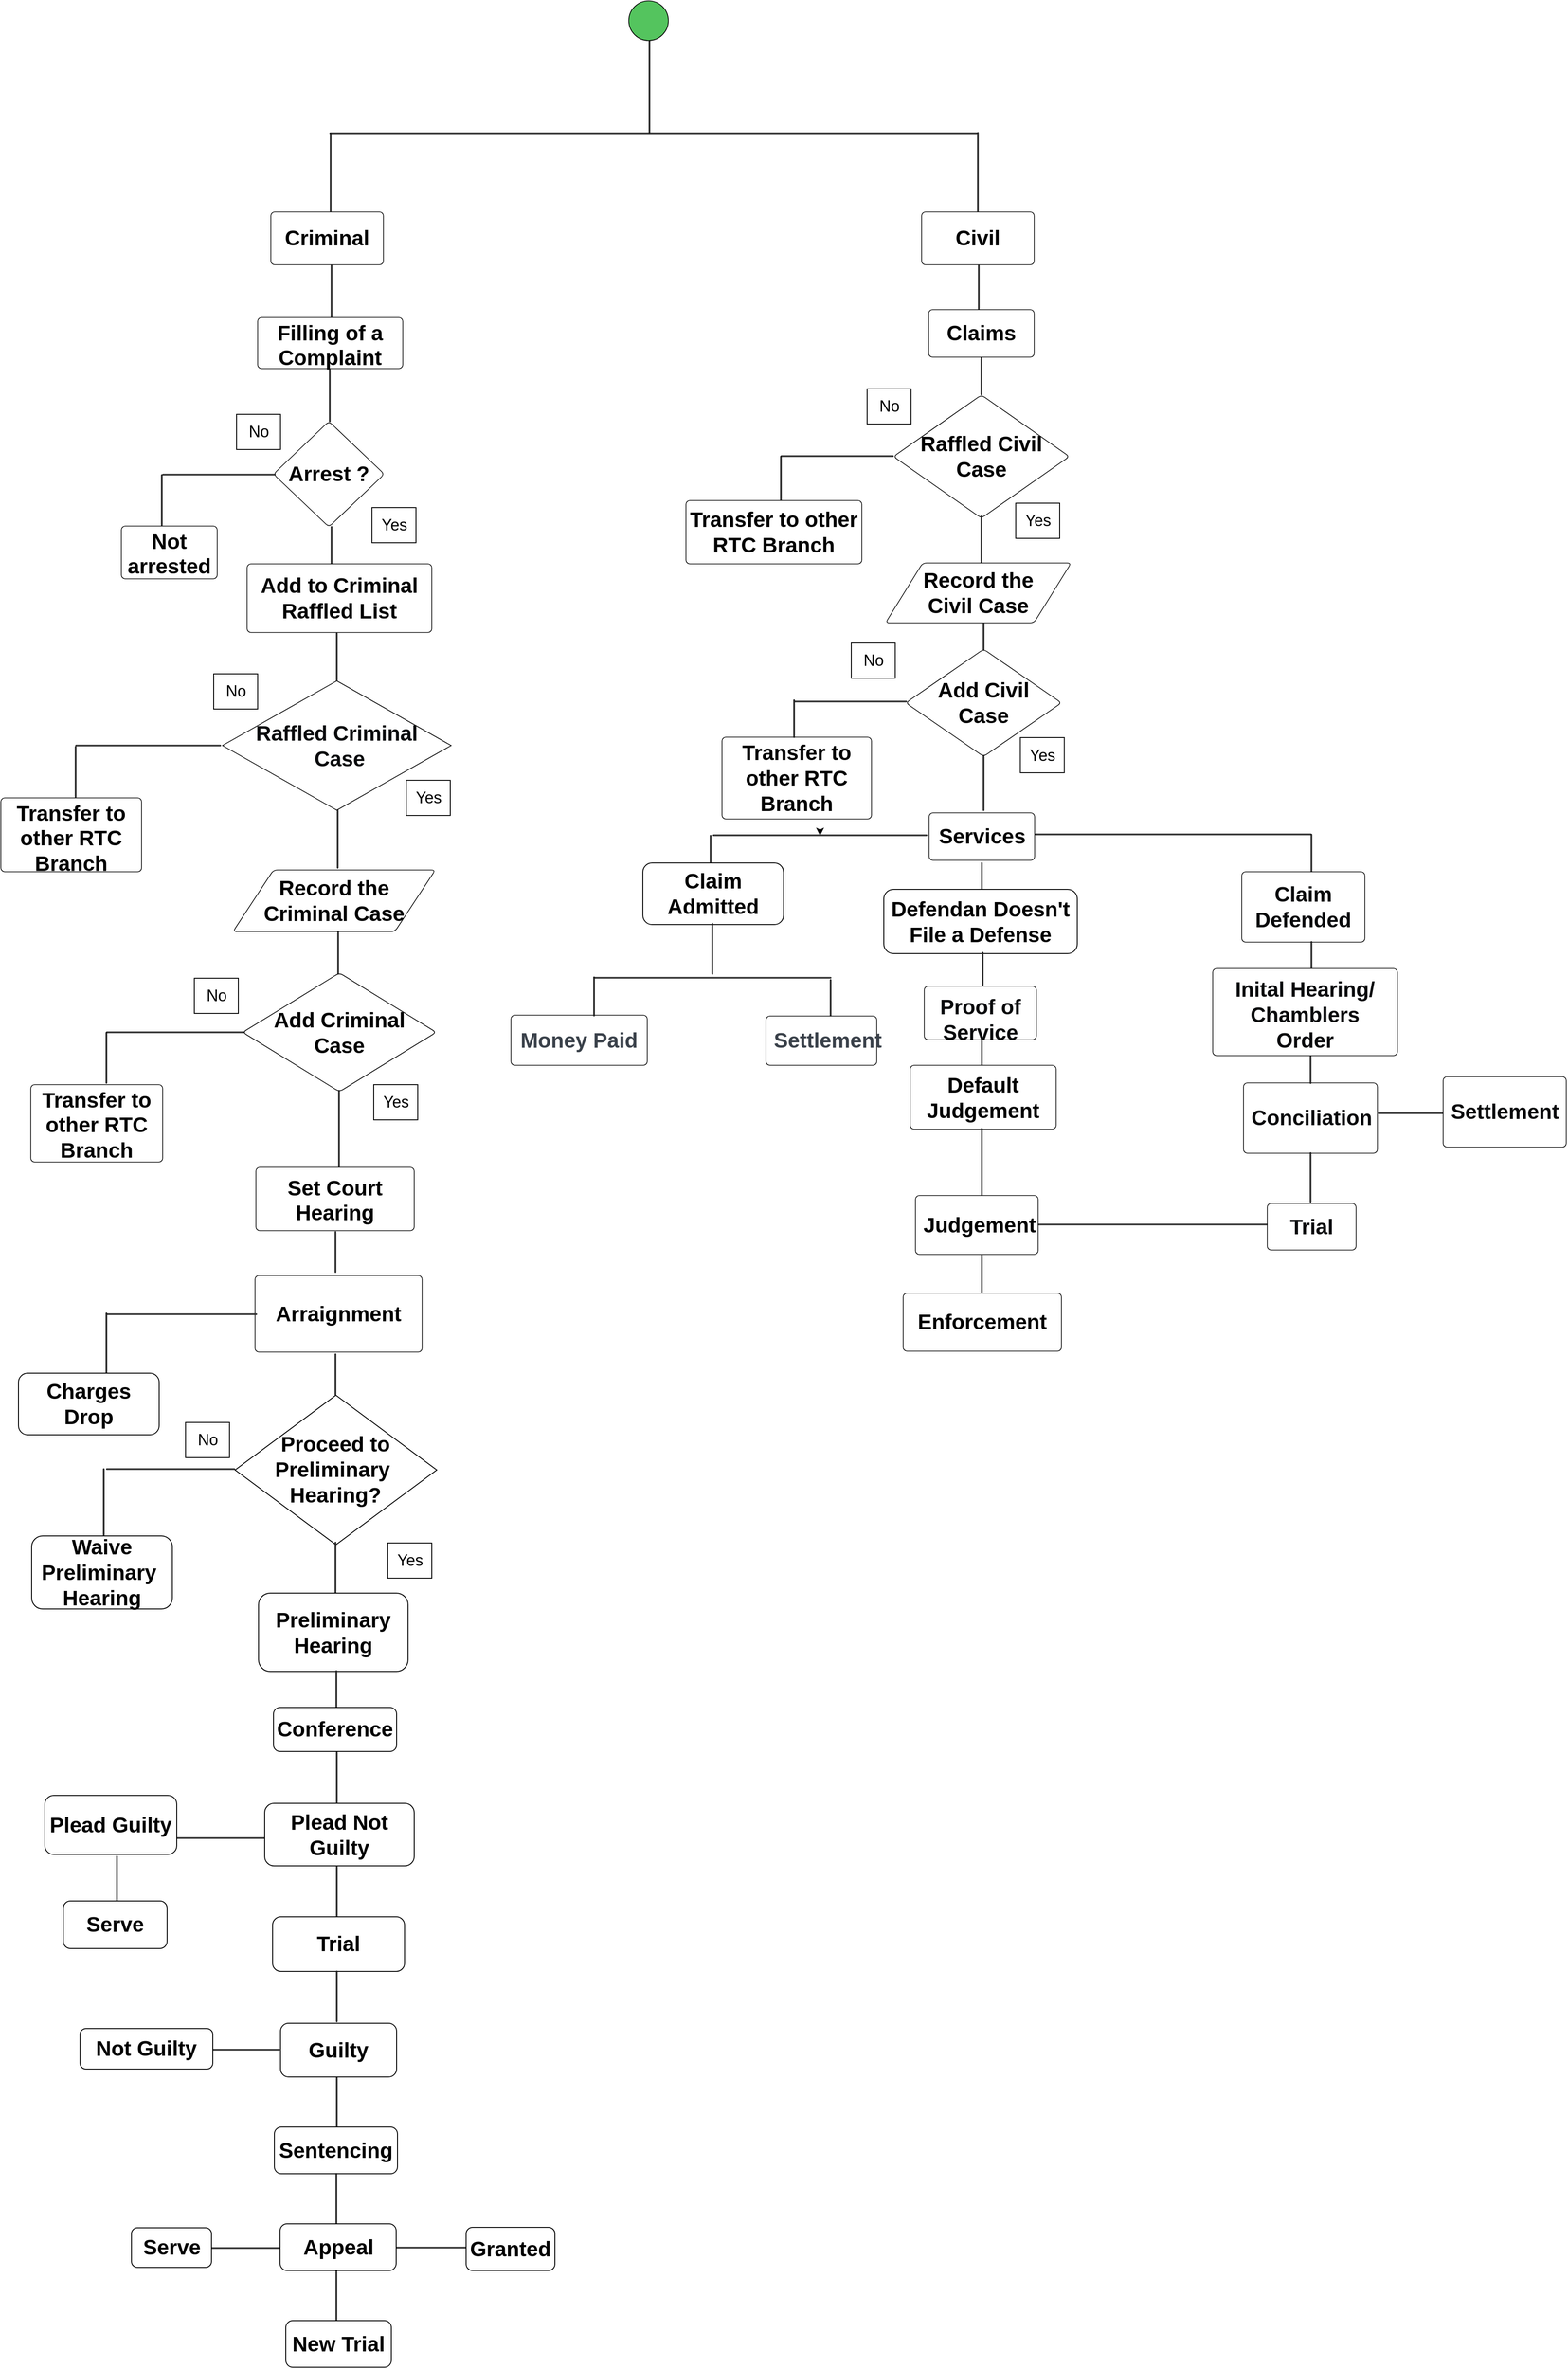<mxfile version="22.1.4" type="github">
  <diagram name="Page-1" id="CqEMZkOi6Y8l1CC1cE5U">
    <mxGraphModel dx="2957" dy="2837" grid="1" gridSize="10" guides="1" tooltips="1" connect="1" arrows="1" fold="1" page="1" pageScale="1" pageWidth="850" pageHeight="1100" math="0" shadow="0">
      <root>
        <mxCell id="0" />
        <mxCell id="1" parent="0" />
        <mxCell id="7d9Mh-d6cETAyMvpOk7j-2" value="" style="html=1;overflow=block;blockSpacing=1;whiteSpace=wrap;ellipse;fontSize=13;spacing=3.8;strokeColor=#000000;strokeOpacity=100;fillOpacity=100;rounded=1;absoluteArcSize=1;arcSize=9;fillColor=#54c45e;strokeWidth=0.8;lucidId=KHuPN9a57fqE;" parent="1" vertex="1">
          <mxGeometry x="-366" y="-2090" width="45" height="45" as="geometry" />
        </mxCell>
        <mxCell id="7d9Mh-d6cETAyMvpOk7j-3" value="" style="html=1;overflow=block;blockSpacing=1;whiteSpace=wrap;fontSize=13;spacing=0;strokeColor=#000000;strokeOpacity=100;rounded=1;absoluteArcSize=1;arcSize=9;strokeWidth=0.8;lucidId=KHuPrepGuKha;" parent="1" vertex="1">
          <mxGeometry x="-706" y="-1940" width="736" height="1" as="geometry" />
        </mxCell>
        <mxCell id="7d9Mh-d6cETAyMvpOk7j-4" value="" style="html=1;overflow=block;blockSpacing=1;whiteSpace=wrap;fontSize=13;spacing=0;strokeColor=#000000;strokeOpacity=100;rounded=1;absoluteArcSize=1;arcSize=9;rotation=-270;strokeWidth=0.8;lucidId=KHuPnpyP_eON;" parent="1" vertex="1">
          <mxGeometry x="-395" y="-1993" width="105" height="1" as="geometry" />
        </mxCell>
        <mxCell id="7d9Mh-d6cETAyMvpOk7j-5" value="" style="html=1;overflow=block;blockSpacing=1;whiteSpace=wrap;fontSize=13;spacing=0;strokeColor=#000000;strokeOpacity=100;rounded=1;absoluteArcSize=1;arcSize=9;rotation=-270;strokeWidth=0.8;lucidId=KHuPHtEn~Vv3;" parent="1" vertex="1">
          <mxGeometry x="-754" y="-1891" width="98" height="1" as="geometry" />
        </mxCell>
        <mxCell id="7d9Mh-d6cETAyMvpOk7j-6" value="" style="html=1;overflow=block;blockSpacing=1;whiteSpace=wrap;fontSize=13;spacing=0;strokeColor=#000000;strokeOpacity=100;rounded=1;absoluteArcSize=1;arcSize=9;rotation=-270;strokeWidth=0.8;lucidId=KHuPYj~EqRFF;" parent="1" vertex="1">
          <mxGeometry x="-18" y="-1892" width="98" height="1" as="geometry" />
        </mxCell>
        <mxCell id="7d9Mh-d6cETAyMvpOk7j-7" value="&lt;b&gt;&lt;font color=&quot;#000000&quot; style=&quot;font-size: 24px;&quot;&gt;Criminal&lt;/font&gt;&lt;/b&gt;" style="html=1;overflow=block;blockSpacing=1;whiteSpace=wrap;fontSize=16.7;fontColor=#3a414a;spacing=9;strokeColor=#000000;strokeOpacity=100;rounded=1;absoluteArcSize=1;arcSize=9;strokeWidth=0.8;lucidId=KHuPyOCnDQ3c;" parent="1" vertex="1">
          <mxGeometry x="-773" y="-1850" width="128" height="60" as="geometry" />
        </mxCell>
        <mxCell id="7d9Mh-d6cETAyMvpOk7j-8" value="&lt;b&gt;&lt;font color=&quot;#000000&quot; style=&quot;font-size: 24px;&quot;&gt;Civil&lt;/font&gt;&lt;/b&gt;" style="html=1;overflow=block;blockSpacing=1;whiteSpace=wrap;fontSize=16.7;fontColor=#3a414a;spacing=9;strokeColor=#000000;strokeOpacity=100;rounded=1;absoluteArcSize=1;arcSize=9;strokeWidth=0.8;lucidId=KHuPVuAnAYi3;" parent="1" vertex="1">
          <mxGeometry x="-33" y="-1850" width="128" height="60" as="geometry" />
        </mxCell>
        <mxCell id="7d9Mh-d6cETAyMvpOk7j-9" value="" style="html=1;overflow=block;blockSpacing=1;whiteSpace=wrap;fontSize=13;spacing=0;strokeColor=#000000;strokeOpacity=100;rounded=1;absoluteArcSize=1;arcSize=9;rotation=-270;strokeWidth=0.8;lucidId=KHuP9w_eJ2J9;" parent="1" vertex="1">
          <mxGeometry x="-219" y="-1547" width="52" height="1" as="geometry" />
        </mxCell>
        <mxCell id="7d9Mh-d6cETAyMvpOk7j-11" value="" style="html=1;overflow=block;blockSpacing=1;whiteSpace=wrap;fontSize=13;spacing=0;strokeColor=#000000;strokeOpacity=100;rounded=1;absoluteArcSize=1;arcSize=9;rotation=-270.0;strokeWidth=0.8;lucidId=KHuPcZw8LXMU;" parent="1" vertex="1">
          <mxGeometry x="-728" y="-1342" width="60" height="1" as="geometry" />
        </mxCell>
        <mxCell id="7d9Mh-d6cETAyMvpOk7j-12" value="&lt;font color=&quot;#0a0b0d&quot; style=&quot;font-size: 24px;&quot;&gt;&lt;b style=&quot;&quot;&gt;Raffled Criminal&lt;br&gt;&amp;nbsp;Case&lt;/b&gt;&lt;/font&gt;" style="html=1;overflow=block;blockSpacing=1;whiteSpace=wrap;rhombus;fontSize=15;fontColor=#3a414a;spacing=3.8;strokeColor=#000000;strokeOpacity=100;rounded=1;absoluteArcSize=1;arcSize=0;strokeWidth=0.8;lucidId=KHuP2EbK0oBA;" parent="1" vertex="1">
          <mxGeometry x="-828" y="-1317" width="260" height="147" as="geometry" />
        </mxCell>
        <mxCell id="7d9Mh-d6cETAyMvpOk7j-13" value="&lt;font color=&quot;#000000&quot; style=&quot;font-size: 24px;&quot;&gt;&lt;b style=&quot;&quot;&gt;Raffled Civil &lt;br&gt;Case&lt;/b&gt;&lt;/font&gt;" style="html=1;overflow=block;blockSpacing=1;whiteSpace=wrap;rhombus;fontSize=16.7;fontColor=#3a414a;spacing=3.8;strokeColor=#000000;strokeOpacity=100;rounded=1;absoluteArcSize=1;arcSize=9;strokeWidth=0.8;lucidId=KHuP4~_r_GzT;" parent="1" vertex="1">
          <mxGeometry x="-65" y="-1642" width="200" height="140" as="geometry" />
        </mxCell>
        <mxCell id="7d9Mh-d6cETAyMvpOk7j-14" value="" style="html=1;overflow=block;blockSpacing=1;whiteSpace=wrap;fontSize=13;spacing=0;strokeColor=#000000;strokeOpacity=100;rounded=1;absoluteArcSize=1;arcSize=9;strokeWidth=0.8;lucidId=KHuPqL2it2oz;" parent="1" vertex="1">
          <mxGeometry x="-995" y="-1244" width="165" height="1" as="geometry" />
        </mxCell>
        <mxCell id="7d9Mh-d6cETAyMvpOk7j-15" value="" style="html=1;overflow=block;blockSpacing=1;whiteSpace=wrap;fontSize=13;spacing=0;strokeColor=#000000;strokeOpacity=100;rounded=1;absoluteArcSize=1;arcSize=9;strokeWidth=0.8;lucidId=KHuPy.nBBM3o;" parent="1" vertex="1">
          <mxGeometry x="-193" y="-1573" width="128" height="1" as="geometry" />
        </mxCell>
        <mxCell id="7d9Mh-d6cETAyMvpOk7j-16" value="" style="html=1;overflow=block;blockSpacing=1;whiteSpace=wrap;fontSize=13;spacing=0;strokeColor=#000000;strokeOpacity=100;rounded=1;absoluteArcSize=1;arcSize=9;rotation=-270;strokeWidth=0.8;lucidId=KHuPVjjdQNjl;" parent="1" vertex="1">
          <mxGeometry x="-730.25" y="-1137.75" width="66.5" height="1" as="geometry" />
        </mxCell>
        <mxCell id="7d9Mh-d6cETAyMvpOk7j-17" value="" style="html=1;overflow=block;blockSpacing=1;whiteSpace=wrap;fontSize=13;spacing=0;strokeColor=#000000;strokeOpacity=100;rounded=1;absoluteArcSize=1;arcSize=9;rotation=-270;strokeWidth=0.8;lucidId=KHuPhK6FUb2-;" parent="1" vertex="1">
          <mxGeometry x="5" y="-1475" width="60" height="1" as="geometry" />
        </mxCell>
        <mxCell id="7d9Mh-d6cETAyMvpOk7j-20" value="" style="html=1;overflow=block;blockSpacing=1;whiteSpace=wrap;fontSize=13;spacing=0;strokeColor=#000000;strokeOpacity=100;rounded=1;absoluteArcSize=1;arcSize=9;rotation=-270;strokeWidth=0.8;lucidId=KHuPVPmz0E8J;" parent="1" vertex="1">
          <mxGeometry x="-1024" y="-1214" width="58" height="1" as="geometry" />
        </mxCell>
        <mxCell id="7d9Mh-d6cETAyMvpOk7j-23" value="" style="html=1;overflow=block;blockSpacing=1;whiteSpace=wrap;fontSize=13;spacing=0;strokeColor=#000000;strokeOpacity=100;rounded=1;absoluteArcSize=1;arcSize=9;rotation=-270.0;strokeWidth=0.8;lucidId=KHuPIrw7tL2w;" parent="1" vertex="1">
          <mxGeometry x="-726" y="-1008" width="59" height="1" as="geometry" />
        </mxCell>
        <mxCell id="7d9Mh-d6cETAyMvpOk7j-24" value="" style="html=1;overflow=block;blockSpacing=1;whiteSpace=wrap;fontSize=13;spacing=0;strokeColor=#000000;strokeOpacity=100;rounded=1;absoluteArcSize=1;arcSize=9;rotation=-270.0;strokeWidth=0.8;lucidId=KHuPPc6jPUng;" parent="1" vertex="1">
          <mxGeometry x="8" y="-1376" width="59" height="1" as="geometry" />
        </mxCell>
        <mxCell id="7d9Mh-d6cETAyMvpOk7j-25" value="&lt;font color=&quot;#000000&quot; style=&quot;font-size: 24px;&quot;&gt;&lt;b style=&quot;&quot;&gt;Record the &lt;br&gt;Criminal Case&lt;/b&gt;&lt;/font&gt;" style="html=1;overflow=block;blockSpacing=1;whiteSpace=wrap;shape=parallelogram;perimeter=parallelogramPerimeter;anchorPointDirection=0;fontSize=16.7;fontColor=#3a414a;spacing=3.8;strokeColor=#000000;strokeOpacity=100;rounded=1;absoluteArcSize=1;arcSize=9;strokeWidth=0.8;lucidId=KHuPGT8vAC_C;" parent="1" vertex="1">
          <mxGeometry x="-816" y="-1102" width="230" height="70" as="geometry" />
        </mxCell>
        <mxCell id="7d9Mh-d6cETAyMvpOk7j-26" value="&lt;b&gt;&lt;font color=&quot;#000000&quot; style=&quot;font-size: 24px;&quot;&gt;Record the &lt;br&gt;Civil Case&lt;/font&gt;&lt;/b&gt;" style="html=1;overflow=block;blockSpacing=1;whiteSpace=wrap;shape=parallelogram;perimeter=parallelogramPerimeter;anchorPointDirection=0;fontSize=16.7;fontColor=#3a414a;spacing=3.8;strokeColor=#000000;strokeOpacity=100;rounded=1;absoluteArcSize=1;arcSize=9;strokeWidth=0.8;lucidId=KHuPS5IGNjnX;" parent="1" vertex="1">
          <mxGeometry x="-74" y="-1451" width="211" height="68" as="geometry" />
        </mxCell>
        <mxCell id="7d9Mh-d6cETAyMvpOk7j-27" value="&lt;font color=&quot;#000000&quot; style=&quot;font-size: 24px;&quot;&gt;&lt;b style=&quot;&quot;&gt;Add Criminal &lt;br&gt;Case&lt;/b&gt;&lt;/font&gt;" style="html=1;overflow=block;blockSpacing=1;whiteSpace=wrap;rhombus;fontSize=16.7;fontColor=#3a414a;spacing=3.8;strokeColor=#000000;strokeOpacity=100;rounded=1;absoluteArcSize=1;arcSize=9;strokeWidth=0.8;lucidId=KHuP5ZzIbgXL;" parent="1" vertex="1">
          <mxGeometry x="-805" y="-985" width="220" height="135" as="geometry" />
        </mxCell>
        <mxCell id="7d9Mh-d6cETAyMvpOk7j-28" value="" style="html=1;overflow=block;blockSpacing=1;whiteSpace=wrap;fontSize=13;spacing=0;strokeColor=#000000;strokeOpacity=100;rounded=1;absoluteArcSize=1;arcSize=9;strokeWidth=0.8;lucidId=KHuP.0Fc.8Uz;" parent="1" vertex="1">
          <mxGeometry x="-960" y="-918" width="157" height="1" as="geometry" />
        </mxCell>
        <mxCell id="7d9Mh-d6cETAyMvpOk7j-29" value="" style="html=1;overflow=block;blockSpacing=1;whiteSpace=wrap;fontSize=13;spacing=0;strokeColor=#000000;strokeOpacity=100;rounded=1;absoluteArcSize=1;arcSize=9;rotation=-270;strokeWidth=0.8;lucidId=KHuPsaoZmdeG;" parent="1" vertex="1">
          <mxGeometry x="-989" y="-889" width="58" height="1" as="geometry" />
        </mxCell>
        <mxCell id="7d9Mh-d6cETAyMvpOk7j-31" value="" style="html=1;overflow=block;blockSpacing=1;whiteSpace=wrap;fontSize=13;spacing=0;strokeColor=#000000;strokeOpacity=100;rounded=1;absoluteArcSize=1;arcSize=9;rotation=-270.0;strokeWidth=0.8;lucidId=KHuPFG9gYtvU;" parent="1" vertex="1">
          <mxGeometry x="-739.13" y="-808.38" width="87.25" height="1" as="geometry" />
        </mxCell>
        <mxCell id="7d9Mh-d6cETAyMvpOk7j-33" value="&lt;b&gt;&lt;font color=&quot;#000000&quot; style=&quot;font-size: 24px;&quot;&gt;Transfer to other RTC Branch&lt;/font&gt;&lt;/b&gt;" style="html=1;overflow=block;blockSpacing=1;whiteSpace=wrap;fontSize=15;fontColor=#3a414a;spacing=3.8;strokeColor=#000000;strokeOpacity=100;rounded=1;absoluteArcSize=1;arcSize=9;strokeWidth=0.8;lucidId=KHuPBDCl_MGU;" parent="1" vertex="1">
          <mxGeometry x="-1080" y="-1184" width="160" height="84" as="geometry" />
        </mxCell>
        <mxCell id="7d9Mh-d6cETAyMvpOk7j-34" value="&lt;b&gt;&lt;font color=&quot;#000000&quot; style=&quot;font-size: 24px;&quot;&gt;Transfer to other RTC Branch&lt;/font&gt;&lt;/b&gt;" style="html=1;overflow=block;blockSpacing=1;whiteSpace=wrap;fontSize=15;fontColor=#3a414a;spacing=3.8;strokeColor=#000000;strokeOpacity=100;rounded=1;absoluteArcSize=1;arcSize=9;strokeWidth=0.8;lucidId=KHuPf~ReLrwq;" parent="1" vertex="1">
          <mxGeometry x="-301" y="-1522" width="200" height="72" as="geometry" />
        </mxCell>
        <mxCell id="7d9Mh-d6cETAyMvpOk7j-35" value="&lt;font color=&quot;#000000&quot; style=&quot;font-size: 24px;&quot;&gt;&lt;b style=&quot;&quot;&gt;Set Court Hearing&lt;/b&gt;&lt;/font&gt;" style="html=1;overflow=block;blockSpacing=1;whiteSpace=wrap;fontSize=16.7;fontColor=#3a414a;spacing=9;strokeColor=#000000;strokeOpacity=100;rounded=1;absoluteArcSize=1;arcSize=9;strokeWidth=0.8;lucidId=KHuPQZgqKGk1;" parent="1" vertex="1">
          <mxGeometry x="-790" y="-764" width="180" height="72" as="geometry" />
        </mxCell>
        <mxCell id="7d9Mh-d6cETAyMvpOk7j-36" value="&lt;b&gt;&lt;font color=&quot;#000000&quot; style=&quot;font-size: 24px;&quot;&gt;Transfer to other RTC Branch&lt;/font&gt;&lt;/b&gt;" style="html=1;overflow=block;blockSpacing=1;whiteSpace=wrap;fontSize=15;fontColor=#3a414a;spacing=3.8;strokeColor=#000000;strokeOpacity=100;rounded=1;absoluteArcSize=1;arcSize=9;strokeWidth=0.8;lucidId=KHuPHq2M.Y-9;" parent="1" vertex="1">
          <mxGeometry x="-1046" y="-858" width="150" height="88" as="geometry" />
        </mxCell>
        <mxCell id="7d9Mh-d6cETAyMvpOk7j-37" value="&lt;b&gt;&lt;font color=&quot;#000000&quot; style=&quot;font-size: 24px;&quot;&gt;Add Civil &lt;br&gt;Case&lt;/font&gt;&lt;/b&gt;" style="html=1;overflow=block;blockSpacing=1;whiteSpace=wrap;rhombus;fontSize=16.7;fontColor=#3a414a;spacing=3.8;strokeColor=#000000;strokeOpacity=100;rounded=1;absoluteArcSize=1;arcSize=9;strokeWidth=0.8;lucidId=KHuPkA~tNh3t;" parent="1" vertex="1">
          <mxGeometry x="-51" y="-1353" width="177" height="122" as="geometry" />
        </mxCell>
        <mxCell id="7d9Mh-d6cETAyMvpOk7j-38" value="" style="html=1;overflow=block;blockSpacing=1;whiteSpace=wrap;fontSize=13;spacing=0;strokeColor=#000000;strokeOpacity=100;rounded=1;absoluteArcSize=1;arcSize=9;strokeWidth=0.8;lucidId=KHuP-K5qKgMv;" parent="1" vertex="1">
          <mxGeometry x="-178" y="-1294" width="128" height="1" as="geometry" />
        </mxCell>
        <mxCell id="7d9Mh-d6cETAyMvpOk7j-40" value="" style="html=1;overflow=block;blockSpacing=1;whiteSpace=wrap;fontSize=13;spacing=0;strokeColor=#000000;strokeOpacity=100;rounded=1;absoluteArcSize=1;arcSize=9;rotation=-270.0;strokeWidth=0.8;lucidId=KHuP67pOGC~S;" parent="1" vertex="1">
          <mxGeometry x="6.09" y="-1201.39" width="62.8" height="1" as="geometry" />
        </mxCell>
        <mxCell id="7d9Mh-d6cETAyMvpOk7j-42" value="&lt;font style=&quot;font-size: 24px;&quot;&gt;&lt;b style=&quot;&quot;&gt;Money Paid&lt;/b&gt;&lt;/font&gt;" style="html=1;overflow=block;blockSpacing=1;whiteSpace=wrap;fontSize=16.7;fontColor=#3a414a;spacing=9;strokeColor=#000000;strokeOpacity=100;rounded=1;absoluteArcSize=1;arcSize=9;strokeWidth=0.8;lucidId=KHuPHs273cXw;" parent="1" vertex="1">
          <mxGeometry x="-500" y="-937" width="155" height="57" as="geometry" />
        </mxCell>
        <mxCell id="7d9Mh-d6cETAyMvpOk7j-43" value="&lt;b&gt;&lt;font color=&quot;#000000&quot; style=&quot;font-size: 24px;&quot;&gt;Transfer to other RTC Branch&lt;/font&gt;&lt;/b&gt;" style="html=1;overflow=block;blockSpacing=1;whiteSpace=wrap;fontSize=15;fontColor=#3a414a;spacing=3.8;strokeColor=#000000;strokeOpacity=100;rounded=1;absoluteArcSize=1;arcSize=9;strokeWidth=0.8;lucidId=KHuPqP_YK8K4;" parent="1" vertex="1">
          <mxGeometry x="-260" y="-1253" width="170" height="93" as="geometry" />
        </mxCell>
        <mxCell id="7d9Mh-d6cETAyMvpOk7j-45" value="" style="html=1;overflow=block;blockSpacing=1;whiteSpace=wrap;fontSize=13;spacing=0;strokeColor=#000000;strokeOpacity=100;rounded=1;absoluteArcSize=1;arcSize=9;rotation=-270;strokeWidth=0.8;lucidId=KHuPChawqAc-;" parent="1" vertex="1">
          <mxGeometry x="-722.75" y="-668.25" width="46.5" height="1" as="geometry" />
        </mxCell>
        <mxCell id="7d9Mh-d6cETAyMvpOk7j-46" value="&lt;font color=&quot;#000000&quot; style=&quot;font-size: 24px;&quot;&gt;&lt;b style=&quot;&quot;&gt;Arraignment&lt;/b&gt;&lt;/font&gt;" style="html=1;overflow=block;blockSpacing=1;whiteSpace=wrap;fontSize=16.7;fontColor=#3a414a;spacing=9;strokeColor=#000000;strokeOpacity=100;rounded=1;absoluteArcSize=1;arcSize=9;strokeWidth=0.8;lucidId=KHuPo_rsBHKP;" parent="1" vertex="1">
          <mxGeometry x="-791" y="-641" width="190" height="87" as="geometry" />
        </mxCell>
        <mxCell id="7d9Mh-d6cETAyMvpOk7j-47" value="" style="html=1;overflow=block;blockSpacing=1;whiteSpace=wrap;fontSize=13;spacing=0;strokeColor=#000000;strokeOpacity=100;rounded=1;absoluteArcSize=1;arcSize=9;rotation=-270;strokeWidth=0.8;lucidId=KHuPg8fMIfTT;" parent="1" vertex="1">
          <mxGeometry x="-723" y="-529" width="47" height="1" as="geometry" />
        </mxCell>
        <mxCell id="7d9Mh-d6cETAyMvpOk7j-48" value="" style="html=1;overflow=block;blockSpacing=1;whiteSpace=wrap;fontSize=13;spacing=0;strokeColor=#000000;strokeOpacity=100;rounded=1;absoluteArcSize=1;arcSize=9;rotation=-270.0;strokeWidth=0.8;lucidId=KHuP.r_B~4vN;" parent="1" vertex="1">
          <mxGeometry x="-734" y="-1760" width="60" height="1" as="geometry" />
        </mxCell>
        <mxCell id="7d9Mh-d6cETAyMvpOk7j-49" value="" style="html=1;overflow=block;blockSpacing=1;whiteSpace=wrap;fontSize=13;spacing=0;strokeColor=#000000;strokeOpacity=100;rounded=1;absoluteArcSize=1;arcSize=9;rotation=-270.0;strokeWidth=0.8;lucidId=KHuPa8lId5~Y;" parent="1" vertex="1">
          <mxGeometry x="2" y="-1760" width="60" height="1" as="geometry" />
        </mxCell>
        <mxCell id="7d9Mh-d6cETAyMvpOk7j-50" value="&lt;font color=&quot;#000000&quot; style=&quot;font-size: 24px;&quot;&gt;&lt;b style=&quot;&quot;&gt;Filling of a Complaint&lt;/b&gt;&lt;/font&gt;" style="html=1;overflow=block;blockSpacing=1;whiteSpace=wrap;fontSize=16.7;fontColor=#3a414a;spacing=3.8;strokeColor=#000000;strokeOpacity=100;rounded=1;absoluteArcSize=1;arcSize=9;strokeWidth=0.8;lucidId=KHuPIC_vABt.;" parent="1" vertex="1">
          <mxGeometry x="-788" y="-1730" width="165" height="58" as="geometry" />
        </mxCell>
        <mxCell id="7d9Mh-d6cETAyMvpOk7j-51" value="&lt;font color=&quot;#000000&quot; style=&quot;font-size: 24px;&quot;&gt;&lt;b style=&quot;&quot;&gt;Arrest ?&lt;/b&gt;&lt;/font&gt;" style="html=1;overflow=block;blockSpacing=1;whiteSpace=wrap;rhombus;fontSize=16.7;fontColor=#3a414a;spacing=3.8;strokeColor=#000000;strokeOpacity=100;rounded=1;absoluteArcSize=1;arcSize=9;strokeWidth=0.8;lucidId=KHuPq0gdugR8;" parent="1" vertex="1">
          <mxGeometry x="-770" y="-1612" width="126" height="120" as="geometry" />
        </mxCell>
        <mxCell id="7d9Mh-d6cETAyMvpOk7j-52" value="" style="html=1;overflow=block;blockSpacing=1;whiteSpace=wrap;fontSize=13;spacing=0;strokeColor=#000000;strokeOpacity=100;rounded=1;absoluteArcSize=1;arcSize=9;rotation=-270.0;strokeWidth=0.8;lucidId=KHuPzngPH65j;" parent="1" vertex="1">
          <mxGeometry x="-736" y="-1642" width="60" height="1" as="geometry" />
        </mxCell>
        <mxCell id="7d9Mh-d6cETAyMvpOk7j-54" value="" style="html=1;overflow=block;blockSpacing=1;whiteSpace=wrap;fontSize=13;spacing=0;strokeColor=#000000;strokeOpacity=100;rounded=1;absoluteArcSize=1;arcSize=9;rotation=-270.0;strokeWidth=0.8;lucidId=KHuPXBfWeqdQ;" parent="1" vertex="1">
          <mxGeometry x="-734" y="-1463" width="60" height="1" as="geometry" />
        </mxCell>
        <mxCell id="7d9Mh-d6cETAyMvpOk7j-55" value="&lt;font color=&quot;#000000&quot; style=&quot;font-size: 24px;&quot;&gt;&lt;b style=&quot;&quot;&gt;Not arrested&lt;/b&gt;&lt;/font&gt;" style="html=1;overflow=block;blockSpacing=1;whiteSpace=wrap;fontSize=16.7;fontColor=#3a414a;spacing=3.8;strokeColor=#000000;strokeOpacity=100;rounded=1;absoluteArcSize=1;arcSize=9;strokeWidth=0.8;lucidId=KHuPYbGafeDW;" parent="1" vertex="1">
          <mxGeometry x="-943" y="-1493" width="109" height="60" as="geometry" />
        </mxCell>
        <mxCell id="7d9Mh-d6cETAyMvpOk7j-57" value="&lt;b&gt;&lt;font color=&quot;#000000&quot; style=&quot;font-size: 24px;&quot;&gt;Claims&lt;/font&gt;&lt;/b&gt;" style="html=1;overflow=block;blockSpacing=1;whiteSpace=wrap;fontSize=16.7;fontColor=#3a414a;spacing=9;strokeColor=#000000;strokeOpacity=100;rounded=1;absoluteArcSize=1;arcSize=9;strokeWidth=0.8;lucidId=KHuPxdZEf3gm;" parent="1" vertex="1">
          <mxGeometry x="-25" y="-1739" width="120" height="54" as="geometry" />
        </mxCell>
        <mxCell id="7d9Mh-d6cETAyMvpOk7j-58" value="" style="html=1;overflow=block;blockSpacing=1;whiteSpace=wrap;fontSize=13;spacing=0;strokeColor=#000000;strokeOpacity=100;rounded=1;absoluteArcSize=1;arcSize=9;rotation=-270.0;strokeWidth=0.8;lucidId=KHuPielmVZqm;" parent="1" vertex="1">
          <mxGeometry x="13.75" y="-1663.75" width="42.5" height="1" as="geometry" />
        </mxCell>
        <mxCell id="7d9Mh-d6cETAyMvpOk7j-60" value="&lt;font color=&quot;#000000&quot; style=&quot;font-size: 24px;&quot;&gt;&lt;b style=&quot;&quot;&gt;Add to Criminal Raffled List&lt;/b&gt;&lt;/font&gt;" style="html=1;overflow=block;blockSpacing=1;whiteSpace=wrap;fontSize=16.7;fontColor=#3a414a;spacing=9;strokeColor=#000000;strokeOpacity=100;rounded=1;absoluteArcSize=1;arcSize=9;strokeWidth=0.8;lucidId=KHuPOK3PLyFR;" parent="1" vertex="1">
          <mxGeometry x="-800" y="-1450" width="210" height="78" as="geometry" />
        </mxCell>
        <mxCell id="7d9Mh-d6cETAyMvpOk7j-61" value="" style="html=1;overflow=block;blockSpacing=1;whiteSpace=wrap;fontSize=13;spacing=0;strokeColor=#000000;strokeOpacity=100;rounded=1;absoluteArcSize=1;arcSize=9;strokeWidth=0.8;lucidId=KHuPl6D.It.i;" parent="1" vertex="1">
          <mxGeometry x="-896" y="-1552" width="128" height="1" as="geometry" />
        </mxCell>
        <mxCell id="7d9Mh-d6cETAyMvpOk7j-62" value="&lt;font style=&quot;font-size: 18px;&quot;&gt;No&lt;/font&gt;" style="text;html=1;align=center;verticalAlign=middle;resizable=0;points=[];autosize=1;strokeColor=#000000;fillColor=none;" parent="1" vertex="1">
          <mxGeometry x="-95" y="-1649" width="50" height="40" as="geometry" />
        </mxCell>
        <mxCell id="7d9Mh-d6cETAyMvpOk7j-63" value="&lt;font style=&quot;font-size: 18px;&quot;&gt;No&lt;/font&gt;" style="text;html=1;align=center;verticalAlign=middle;resizable=0;points=[];autosize=1;strokeColor=#000000;fillColor=none;" parent="1" vertex="1">
          <mxGeometry x="-812" y="-1620" width="50" height="40" as="geometry" />
        </mxCell>
        <mxCell id="7d9Mh-d6cETAyMvpOk7j-65" value="&lt;font style=&quot;font-size: 18px;&quot;&gt;Yes&lt;/font&gt;" style="text;html=1;align=center;verticalAlign=middle;resizable=0;points=[];autosize=1;strokeColor=#000000;fillColor=none;" parent="1" vertex="1">
          <mxGeometry x="-658" y="-1514" width="50" height="40" as="geometry" />
        </mxCell>
        <mxCell id="7d9Mh-d6cETAyMvpOk7j-66" value="&lt;font style=&quot;font-size: 18px;&quot;&gt;Yes&lt;/font&gt;" style="text;html=1;align=center;verticalAlign=middle;resizable=0;points=[];autosize=1;strokeColor=#000000;fillColor=none;" parent="1" vertex="1">
          <mxGeometry x="74" y="-1519" width="50" height="40" as="geometry" />
        </mxCell>
        <mxCell id="7d9Mh-d6cETAyMvpOk7j-68" value="&lt;font style=&quot;font-size: 18px;&quot;&gt;No&lt;/font&gt;" style="text;html=1;align=center;verticalAlign=middle;resizable=0;points=[];autosize=1;strokeColor=#000000;fillColor=none;" parent="1" vertex="1">
          <mxGeometry x="-838" y="-1325" width="50" height="40" as="geometry" />
        </mxCell>
        <mxCell id="7d9Mh-d6cETAyMvpOk7j-69" value="&lt;font style=&quot;font-size: 18px;&quot;&gt;Yes&lt;/font&gt;" style="text;html=1;align=center;verticalAlign=middle;resizable=0;points=[];autosize=1;strokeColor=#000000;fillColor=none;" parent="1" vertex="1">
          <mxGeometry x="-619" y="-1204" width="50" height="40" as="geometry" />
        </mxCell>
        <mxCell id="7d9Mh-d6cETAyMvpOk7j-70" value="&lt;font style=&quot;font-size: 18px;&quot;&gt;No&lt;/font&gt;" style="text;html=1;align=center;verticalAlign=middle;resizable=0;points=[];autosize=1;strokeColor=#000000;fillColor=none;" parent="1" vertex="1">
          <mxGeometry x="-860" y="-979" width="50" height="40" as="geometry" />
        </mxCell>
        <mxCell id="7d9Mh-d6cETAyMvpOk7j-71" value="&lt;font style=&quot;font-size: 18px;&quot;&gt;Yes&lt;/font&gt;" style="text;html=1;align=center;verticalAlign=middle;resizable=0;points=[];autosize=1;strokeColor=#000000;fillColor=none;" parent="1" vertex="1">
          <mxGeometry x="-656" y="-858" width="50" height="40" as="geometry" />
        </mxCell>
        <mxCell id="7d9Mh-d6cETAyMvpOk7j-78" value="" style="html=1;overflow=block;blockSpacing=1;whiteSpace=wrap;fontSize=13;spacing=0;strokeColor=#000000;strokeOpacity=100;rounded=1;absoluteArcSize=1;arcSize=9;rotation=-270;strokeWidth=0.8;lucidId=KHuPVPmz0E8J;" parent="1" vertex="1">
          <mxGeometry x="-926" y="-1523" width="58" height="1" as="geometry" />
        </mxCell>
        <mxCell id="7d9Mh-d6cETAyMvpOk7j-82" value="&lt;font style=&quot;font-size: 18px;&quot;&gt;No&lt;/font&gt;" style="text;html=1;align=center;verticalAlign=middle;resizable=0;points=[];autosize=1;strokeColor=#000000;fillColor=none;" parent="1" vertex="1">
          <mxGeometry x="-113" y="-1360" width="50" height="40" as="geometry" />
        </mxCell>
        <mxCell id="7d9Mh-d6cETAyMvpOk7j-83" value="&lt;font style=&quot;font-size: 18px;&quot;&gt;Yes&lt;/font&gt;" style="text;html=1;align=center;verticalAlign=middle;resizable=0;points=[];autosize=1;strokeColor=#000000;fillColor=none;" parent="1" vertex="1">
          <mxGeometry x="79.25" y="-1252.5" width="50" height="40" as="geometry" />
        </mxCell>
        <mxCell id="7d9Mh-d6cETAyMvpOk7j-86" value="" style="html=1;overflow=block;blockSpacing=1;whiteSpace=wrap;fontSize=13;spacing=0;strokeColor=#000000;strokeOpacity=100;rounded=1;absoluteArcSize=1;arcSize=9;strokeWidth=0.8;lucidId=KHuP-K5qKgMv;" parent="1" vertex="1">
          <mxGeometry x="-960" y="-597.5" width="171" height="1" as="geometry" />
        </mxCell>
        <mxCell id="7d9Mh-d6cETAyMvpOk7j-88" value="" style="html=1;overflow=block;blockSpacing=1;whiteSpace=wrap;fontSize=13;spacing=0;strokeColor=#000000;strokeOpacity=100;rounded=1;absoluteArcSize=1;arcSize=9;rotation=-270;strokeWidth=0.8;lucidId=KHuPsaoZmdeG;" parent="1" vertex="1">
          <mxGeometry x="-999.5" y="-559.5" width="79" height="1" as="geometry" />
        </mxCell>
        <mxCell id="7d9Mh-d6cETAyMvpOk7j-90" value="&lt;b&gt;&lt;font style=&quot;font-size: 24px;&quot;&gt;Charges Drop&lt;/font&gt;&lt;/b&gt;" style="rounded=1;whiteSpace=wrap;html=1;strokeColor=#000000;" parent="1" vertex="1">
          <mxGeometry x="-1060" y="-530" width="160" height="70" as="geometry" />
        </mxCell>
        <mxCell id="7d9Mh-d6cETAyMvpOk7j-91" value="&lt;font style=&quot;font-size: 24px;&quot;&gt;Proceed to &lt;br&gt;Preliminary&amp;nbsp;&lt;br&gt;Hearing?&lt;/font&gt;" style="rhombus;whiteSpace=wrap;html=1;fontStyle=1;strokeColor=#000000;" parent="1" vertex="1">
          <mxGeometry x="-813.62" y="-505" width="229.25" height="170" as="geometry" />
        </mxCell>
        <mxCell id="7d9Mh-d6cETAyMvpOk7j-95" value="" style="html=1;overflow=block;blockSpacing=1;whiteSpace=wrap;fontSize=13;spacing=0;strokeColor=#000000;strokeOpacity=100;rounded=1;absoluteArcSize=1;arcSize=9;rotation=-270;strokeWidth=0.8;lucidId=KHuPsaoZmdeG;" parent="1" vertex="1">
          <mxGeometry x="-1001" y="-384" width="76" height="1" as="geometry" />
        </mxCell>
        <mxCell id="7d9Mh-d6cETAyMvpOk7j-96" value="&lt;b&gt;&lt;font style=&quot;font-size: 24px;&quot;&gt;Waive Preliminary&amp;nbsp;&lt;br&gt;Hearing&lt;/font&gt;&lt;br&gt;&lt;/b&gt;" style="rounded=1;whiteSpace=wrap;html=1;strokeColor=#000000;" parent="1" vertex="1">
          <mxGeometry x="-1045" y="-345" width="160" height="83" as="geometry" />
        </mxCell>
        <mxCell id="7d9Mh-d6cETAyMvpOk7j-97" value="" style="html=1;overflow=block;blockSpacing=1;whiteSpace=wrap;fontSize=13;spacing=0;strokeColor=#000000;strokeOpacity=100;rounded=1;absoluteArcSize=1;arcSize=9;strokeWidth=0.8;lucidId=KHuP-K5qKgMv;" parent="1" vertex="1">
          <mxGeometry x="-960" y="-421.5" width="146" height="1" as="geometry" />
        </mxCell>
        <mxCell id="7d9Mh-d6cETAyMvpOk7j-98" value="&lt;font style=&quot;font-size: 18px;&quot;&gt;No&lt;/font&gt;" style="text;html=1;align=center;verticalAlign=middle;resizable=0;points=[];autosize=1;strokeColor=#000000;fillColor=none;" parent="1" vertex="1">
          <mxGeometry x="-870" y="-474" width="50" height="40" as="geometry" />
        </mxCell>
        <mxCell id="7d9Mh-d6cETAyMvpOk7j-99" value="&lt;font style=&quot;font-size: 18px;&quot;&gt;Yes&lt;/font&gt;" style="text;html=1;align=center;verticalAlign=middle;resizable=0;points=[];autosize=1;strokeColor=#000000;fillColor=none;" parent="1" vertex="1">
          <mxGeometry x="-640" y="-337" width="50" height="40" as="geometry" />
        </mxCell>
        <mxCell id="7d9Mh-d6cETAyMvpOk7j-103" value="" style="html=1;overflow=block;blockSpacing=1;whiteSpace=wrap;fontSize=13;spacing=0;strokeColor=#000000;strokeOpacity=100;rounded=1;absoluteArcSize=1;arcSize=9;rotation=-270;strokeWidth=0.8;lucidId=KHuPg8fMIfTT;" parent="1" vertex="1">
          <mxGeometry x="-731.5" y="-306.5" width="64" height="1" as="geometry" />
        </mxCell>
        <mxCell id="7d9Mh-d6cETAyMvpOk7j-104" value="&lt;b&gt;&lt;font style=&quot;font-size: 24px;&quot;&gt;Preliminary Hearing&lt;/font&gt;&lt;/b&gt;" style="rounded=1;whiteSpace=wrap;html=1;strokeColor=#000000;" parent="1" vertex="1">
          <mxGeometry x="-787" y="-280" width="170" height="89" as="geometry" />
        </mxCell>
        <mxCell id="7d9Mh-d6cETAyMvpOk7j-105" value="" style="html=1;overflow=block;blockSpacing=1;whiteSpace=wrap;fontSize=13;spacing=0;strokeColor=#000000;strokeOpacity=100;rounded=1;absoluteArcSize=1;arcSize=9;rotation=-270;strokeWidth=0.8;lucidId=KHuPg8fMIfTT;" parent="1" vertex="1">
          <mxGeometry x="-722" y="-169" width="47" height="1" as="geometry" />
        </mxCell>
        <mxCell id="7d9Mh-d6cETAyMvpOk7j-106" value="&lt;b&gt;&lt;font style=&quot;font-size: 24px;&quot;&gt;Conference&lt;/font&gt;&lt;/b&gt;" style="rounded=1;whiteSpace=wrap;html=1;strokeColor=#000000;" parent="1" vertex="1">
          <mxGeometry x="-770" y="-150" width="140" height="50" as="geometry" />
        </mxCell>
        <mxCell id="7d9Mh-d6cETAyMvpOk7j-107" value="" style="html=1;overflow=block;blockSpacing=1;whiteSpace=wrap;fontSize=13;spacing=0;strokeColor=#000000;strokeOpacity=100;rounded=1;absoluteArcSize=1;arcSize=9;strokeWidth=0.8;lucidId=KHuP-K5qKgMv;" parent="1" vertex="1">
          <mxGeometry x="-891" y="-2" width="128" height="1" as="geometry" />
        </mxCell>
        <mxCell id="7d9Mh-d6cETAyMvpOk7j-108" value="" style="html=1;overflow=block;blockSpacing=1;whiteSpace=wrap;fontSize=13;spacing=0;strokeColor=#000000;strokeOpacity=100;rounded=1;absoluteArcSize=1;arcSize=9;rotation=-270;strokeWidth=0.8;lucidId=KHuPsaoZmdeG;" parent="1" vertex="1">
          <mxGeometry x="-977" y="47" width="58" height="1" as="geometry" />
        </mxCell>
        <mxCell id="7d9Mh-d6cETAyMvpOk7j-109" value="&lt;b&gt;&lt;font style=&quot;font-size: 24px;&quot;&gt;Plead Guilty&lt;/font&gt;&lt;br&gt;&lt;/b&gt;" style="rounded=1;whiteSpace=wrap;html=1;strokeColor=#000000;" parent="1" vertex="1">
          <mxGeometry x="-1030" y="-50" width="150" height="67" as="geometry" />
        </mxCell>
        <mxCell id="7d9Mh-d6cETAyMvpOk7j-113" value="&lt;b&gt;&lt;font style=&quot;font-size: 24px;&quot;&gt;Serve&lt;/font&gt;&lt;/b&gt;" style="rounded=1;whiteSpace=wrap;html=1;strokeColor=#000000;" parent="1" vertex="1">
          <mxGeometry x="-1009" y="70" width="118" height="54" as="geometry" />
        </mxCell>
        <mxCell id="7d9Mh-d6cETAyMvpOk7j-114" value="" style="html=1;overflow=block;blockSpacing=1;whiteSpace=wrap;fontSize=13;spacing=0;strokeColor=#000000;strokeOpacity=100;rounded=1;absoluteArcSize=1;arcSize=9;rotation=-270;strokeWidth=0.8;lucidId=KHuPsaoZmdeG;" parent="1" vertex="1">
          <mxGeometry x="-727" y="-71" width="58" height="1" as="geometry" />
        </mxCell>
        <mxCell id="7d9Mh-d6cETAyMvpOk7j-118" value="&lt;b&gt;&lt;font style=&quot;font-size: 24px;&quot;&gt;Plead Not Guilty&lt;/font&gt;&lt;/b&gt;" style="rounded=1;whiteSpace=wrap;html=1;strokeColor=#000000;" parent="1" vertex="1">
          <mxGeometry x="-780" y="-41" width="170" height="71" as="geometry" />
        </mxCell>
        <mxCell id="7d9Mh-d6cETAyMvpOk7j-119" value="" style="html=1;overflow=block;blockSpacing=1;whiteSpace=wrap;fontSize=13;spacing=0;strokeColor=#000000;strokeOpacity=100;rounded=1;absoluteArcSize=1;arcSize=9;rotation=-270;strokeWidth=0.8;lucidId=KHuPsaoZmdeG;" parent="1" vertex="1">
          <mxGeometry x="-727" y="59" width="58" height="1" as="geometry" />
        </mxCell>
        <mxCell id="7d9Mh-d6cETAyMvpOk7j-120" value="&lt;b&gt;&lt;font style=&quot;font-size: 24px;&quot;&gt;Trial&lt;/font&gt;&lt;/b&gt;" style="rounded=1;whiteSpace=wrap;html=1;strokeColor=#000000;" parent="1" vertex="1">
          <mxGeometry x="-771" y="88" width="150" height="62" as="geometry" />
        </mxCell>
        <mxCell id="7d9Mh-d6cETAyMvpOk7j-121" value="" style="html=1;overflow=block;blockSpacing=1;whiteSpace=wrap;fontSize=13;spacing=0;strokeColor=#000000;strokeOpacity=100;rounded=1;absoluteArcSize=1;arcSize=9;rotation=-270;strokeWidth=0.8;lucidId=KHuPsaoZmdeG;" parent="1" vertex="1">
          <mxGeometry x="-727" y="178" width="58" height="1" as="geometry" />
        </mxCell>
        <mxCell id="7d9Mh-d6cETAyMvpOk7j-122" value="&lt;b&gt;&lt;font style=&quot;font-size: 24px;&quot;&gt;Guilty&lt;/font&gt;&lt;/b&gt;" style="rounded=1;whiteSpace=wrap;html=1;strokeColor=#000000;" parent="1" vertex="1">
          <mxGeometry x="-762" y="209" width="132" height="61" as="geometry" />
        </mxCell>
        <mxCell id="7d9Mh-d6cETAyMvpOk7j-123" value="" style="html=1;overflow=block;blockSpacing=1;whiteSpace=wrap;fontSize=13;spacing=0;strokeColor=#000000;strokeOpacity=100;rounded=1;absoluteArcSize=1;arcSize=9;rotation=-270;strokeWidth=0.8;lucidId=KHuPsaoZmdeG;" parent="1" vertex="1">
          <mxGeometry x="-727" y="299" width="58" height="1" as="geometry" />
        </mxCell>
        <mxCell id="7d9Mh-d6cETAyMvpOk7j-124" value="&lt;b&gt;&lt;font style=&quot;font-size: 24px;&quot;&gt;Sentencing&lt;/font&gt;&lt;/b&gt;" style="rounded=1;whiteSpace=wrap;html=1;strokeColor=#000000;" parent="1" vertex="1">
          <mxGeometry x="-769" y="327" width="140" height="53" as="geometry" />
        </mxCell>
        <mxCell id="7d9Mh-d6cETAyMvpOk7j-126" value="" style="html=1;overflow=block;blockSpacing=1;whiteSpace=wrap;fontSize=13;spacing=0;strokeColor=#000000;strokeOpacity=100;rounded=1;absoluteArcSize=1;arcSize=9;strokeWidth=0.8;lucidId=KHuP-K5qKgMv;" parent="1" vertex="1">
          <mxGeometry x="-842" y="238.5" width="79" height="1" as="geometry" />
        </mxCell>
        <mxCell id="7d9Mh-d6cETAyMvpOk7j-127" value="&lt;b&gt;&lt;font style=&quot;font-size: 24px;&quot;&gt;Not Guilty&lt;/font&gt;&lt;/b&gt;" style="rounded=1;whiteSpace=wrap;html=1;strokeColor=#000000;" parent="1" vertex="1">
          <mxGeometry x="-990" y="215" width="151" height="46" as="geometry" />
        </mxCell>
        <mxCell id="7d9Mh-d6cETAyMvpOk7j-129" value="" style="html=1;overflow=block;blockSpacing=1;whiteSpace=wrap;fontSize=13;spacing=0;strokeColor=#000000;strokeOpacity=100;rounded=1;absoluteArcSize=1;arcSize=9;rotation=-270;strokeWidth=0.8;lucidId=KHuPsaoZmdeG;" parent="1" vertex="1">
          <mxGeometry x="-727.5" y="408" width="58" height="1" as="geometry" />
        </mxCell>
        <mxCell id="7d9Mh-d6cETAyMvpOk7j-130" value="&lt;b&gt;&lt;font style=&quot;font-size: 24px;&quot;&gt;Appeal&lt;/font&gt;&lt;/b&gt;" style="rounded=1;whiteSpace=wrap;html=1;strokeColor=#000000;" parent="1" vertex="1">
          <mxGeometry x="-762.5" y="437" width="132" height="53" as="geometry" />
        </mxCell>
        <mxCell id="7d9Mh-d6cETAyMvpOk7j-133" value="" style="html=1;overflow=block;blockSpacing=1;whiteSpace=wrap;fontSize=13;spacing=0;strokeColor=#000000;strokeOpacity=100;rounded=1;absoluteArcSize=1;arcSize=9;strokeWidth=0.8;lucidId=KHuP-K5qKgMv;" parent="1" vertex="1">
          <mxGeometry x="-842" y="464" width="79" height="1" as="geometry" />
        </mxCell>
        <mxCell id="7d9Mh-d6cETAyMvpOk7j-136" value="" style="html=1;overflow=block;blockSpacing=1;whiteSpace=wrap;fontSize=13;spacing=0;strokeColor=#000000;strokeOpacity=100;rounded=1;absoluteArcSize=1;arcSize=9;strokeWidth=0.8;lucidId=KHuP-K5qKgMv;" parent="1" vertex="1">
          <mxGeometry x="-630" y="463.5" width="79" height="1" as="geometry" />
        </mxCell>
        <mxCell id="7d9Mh-d6cETAyMvpOk7j-137" value="&lt;b&gt;&lt;font style=&quot;font-size: 24px;&quot;&gt;Granted&lt;/font&gt;&lt;/b&gt;" style="rounded=1;whiteSpace=wrap;html=1;strokeColor=#000000;" parent="1" vertex="1">
          <mxGeometry x="-551" y="441" width="101" height="49" as="geometry" />
        </mxCell>
        <mxCell id="7d9Mh-d6cETAyMvpOk7j-139" value="" style="html=1;overflow=block;blockSpacing=1;whiteSpace=wrap;fontSize=13;spacing=0;strokeColor=#000000;strokeOpacity=100;rounded=1;absoluteArcSize=1;arcSize=9;rotation=-270;strokeWidth=0.8;lucidId=KHuPsaoZmdeG;" parent="1" vertex="1">
          <mxGeometry x="-727.5" y="519" width="58" height="1" as="geometry" />
        </mxCell>
        <mxCell id="7d9Mh-d6cETAyMvpOk7j-140" value="&lt;b&gt;&lt;font style=&quot;font-size: 24px;&quot;&gt;Serve&lt;/font&gt;&lt;/b&gt;" style="rounded=1;whiteSpace=wrap;html=1;strokeColor=#000000;" parent="1" vertex="1">
          <mxGeometry x="-931.5" y="441.5" width="91" height="45" as="geometry" />
        </mxCell>
        <mxCell id="7d9Mh-d6cETAyMvpOk7j-141" value="&lt;b&gt;&lt;font style=&quot;font-size: 24px;&quot;&gt;New Trial&lt;/font&gt;&lt;/b&gt;" style="rounded=1;whiteSpace=wrap;html=1;strokeColor=#000000;" parent="1" vertex="1">
          <mxGeometry x="-756" y="547" width="120" height="53" as="geometry" />
        </mxCell>
        <mxCell id="7d9Mh-d6cETAyMvpOk7j-144" value="" style="html=1;overflow=block;blockSpacing=1;whiteSpace=wrap;fontSize=13;spacing=0;strokeColor=#000000;strokeOpacity=100;rounded=1;absoluteArcSize=1;arcSize=9;rotation=-270;strokeWidth=0.8;lucidId=KHuPHvFL_rU7;" parent="1" vertex="1">
          <mxGeometry x="13.25" y="-1088.75" width="44.5" height="1" as="geometry" />
        </mxCell>
        <mxCell id="7d9Mh-d6cETAyMvpOk7j-145" value="&lt;b&gt;&lt;font color=&quot;#000000&quot; style=&quot;font-size: 24px;&quot;&gt;Services&lt;/font&gt;&lt;/b&gt;" style="html=1;overflow=block;blockSpacing=1;whiteSpace=wrap;fontSize=16.7;fontColor=#3a414a;spacing=9;strokeColor=#000000;strokeOpacity=100;rounded=1;absoluteArcSize=1;arcSize=9;strokeWidth=0.8;lucidId=KHuPGRGKNE3y;" parent="1" vertex="1">
          <mxGeometry x="-24.5" y="-1167" width="120" height="54" as="geometry" />
        </mxCell>
        <mxCell id="7d9Mh-d6cETAyMvpOk7j-147" value="" style="html=1;overflow=block;blockSpacing=1;whiteSpace=wrap;fontSize=13;spacing=0;strokeColor=#000000;strokeOpacity=100;rounded=1;absoluteArcSize=1;arcSize=9;strokeWidth=0.8;lucidId=KHuP-K5qKgMv;" parent="1" vertex="1">
          <mxGeometry x="-270" y="-1142" width="243" height="1" as="geometry" />
        </mxCell>
        <mxCell id="7d9Mh-d6cETAyMvpOk7j-150" value="" style="html=1;overflow=block;blockSpacing=1;whiteSpace=wrap;fontSize=13;spacing=0;strokeColor=#000000;strokeOpacity=100;rounded=1;absoluteArcSize=1;arcSize=9;rotation=-270;strokeWidth=0.8;lucidId=KHuPuU7jfAtZ;" parent="1" vertex="1">
          <mxGeometry x="-302" y="-1113" width="58" height="1" as="geometry" />
        </mxCell>
        <mxCell id="7d9Mh-d6cETAyMvpOk7j-157" value="&lt;b&gt;&lt;font style=&quot;font-size: 24px;&quot;&gt;Claim Admitted&lt;/font&gt;&lt;/b&gt;" style="rounded=1;whiteSpace=wrap;html=1;strokeColor=#000000;" parent="1" vertex="1">
          <mxGeometry x="-350" y="-1110" width="160" height="70" as="geometry" />
        </mxCell>
        <mxCell id="7d9Mh-d6cETAyMvpOk7j-158" value="" style="html=1;overflow=block;blockSpacing=1;whiteSpace=wrap;fontSize=13;spacing=0;strokeColor=#000000;strokeOpacity=100;rounded=1;absoluteArcSize=1;arcSize=9;rotation=-270;strokeWidth=0.8;lucidId=KHuPuU7jfAtZ;" parent="1" vertex="1">
          <mxGeometry x="-300" y="-1013" width="58" height="1" as="geometry" />
        </mxCell>
        <mxCell id="7d9Mh-d6cETAyMvpOk7j-161" value="" style="html=1;overflow=block;blockSpacing=1;whiteSpace=wrap;fontSize=13;spacing=0;strokeColor=#000000;strokeOpacity=100;rounded=1;absoluteArcSize=1;arcSize=9;strokeWidth=0.8;lucidId=KHuP-K5qKgMv;" parent="1" vertex="1">
          <mxGeometry x="-406" y="-980" width="270" height="1" as="geometry" />
        </mxCell>
        <mxCell id="7d9Mh-d6cETAyMvpOk7j-162" value="" style="html=1;overflow=block;blockSpacing=1;whiteSpace=wrap;fontSize=13;spacing=0;strokeColor=#000000;strokeOpacity=100;rounded=1;absoluteArcSize=1;arcSize=9;rotation=-270;strokeWidth=0.8;lucidId=KHuPHvFL_rU7;" parent="1" vertex="1">
          <mxGeometry x="-427.75" y="-958.75" width="44.5" height="1" as="geometry" />
        </mxCell>
        <mxCell id="7d9Mh-d6cETAyMvpOk7j-163" value="" style="html=1;overflow=block;blockSpacing=1;whiteSpace=wrap;fontSize=13;spacing=0;strokeColor=#000000;strokeOpacity=100;rounded=1;absoluteArcSize=1;arcSize=9;rotation=-270;strokeWidth=0.8;lucidId=KHuPHvFL_rU7;" parent="1" vertex="1">
          <mxGeometry x="-158.75" y="-955.75" width="44.5" height="1" as="geometry" />
        </mxCell>
        <mxCell id="7d9Mh-d6cETAyMvpOk7j-165" style="edgeStyle=orthogonalEdgeStyle;rounded=0;orthogonalLoop=1;jettySize=auto;html=1;exitX=0.5;exitY=0;exitDx=0;exitDy=0;entryX=0.5;entryY=1;entryDx=0;entryDy=0;strokeColor=#000000;" parent="1" source="7d9Mh-d6cETAyMvpOk7j-147" target="7d9Mh-d6cETAyMvpOk7j-147" edge="1">
          <mxGeometry relative="1" as="geometry" />
        </mxCell>
        <mxCell id="7d9Mh-d6cETAyMvpOk7j-166" value="&lt;font style=&quot;font-size: 24px;&quot;&gt;&lt;b style=&quot;&quot;&gt;Settlement&lt;/b&gt;&lt;/font&gt;" style="html=1;overflow=block;blockSpacing=1;whiteSpace=wrap;fontSize=16.7;fontColor=#3a414a;spacing=9;strokeColor=#000000;strokeOpacity=100;rounded=1;absoluteArcSize=1;arcSize=9;strokeWidth=0.8;lucidId=KHuPHs273cXw;" parent="1" vertex="1">
          <mxGeometry x="-210" y="-936" width="126" height="56" as="geometry" />
        </mxCell>
        <mxCell id="7d9Mh-d6cETAyMvpOk7j-171" value="" style="html=1;overflow=block;blockSpacing=1;whiteSpace=wrap;fontSize=13;spacing=0;strokeColor=#000000;strokeOpacity=100;rounded=1;absoluteArcSize=1;arcSize=9;strokeWidth=0.8;lucidId=KHuP-K5qKgMv;" parent="1" vertex="1">
          <mxGeometry x="96" y="-1143" width="314" height="1" as="geometry" />
        </mxCell>
        <mxCell id="7d9Mh-d6cETAyMvpOk7j-173" value="&lt;b&gt;&lt;font style=&quot;font-size: 24px;&quot;&gt;Defendan Doesn&#39;t File a Defense&lt;/font&gt;&lt;/b&gt;" style="rounded=1;whiteSpace=wrap;html=1;strokeColor=#000000;" parent="1" vertex="1">
          <mxGeometry x="-76" y="-1080" width="220" height="73" as="geometry" />
        </mxCell>
        <mxCell id="7d9Mh-d6cETAyMvpOk7j-176" value="" style="html=1;overflow=block;blockSpacing=1;whiteSpace=wrap;fontSize=13;spacing=0;strokeColor=#000000;strokeOpacity=100;rounded=1;absoluteArcSize=1;arcSize=9;rotation=-270;strokeWidth=0.8;lucidId=KHuPHvFL_rU7;" parent="1" vertex="1">
          <mxGeometry x="14.25" y="-986.75" width="44.5" height="1" as="geometry" />
        </mxCell>
        <mxCell id="7d9Mh-d6cETAyMvpOk7j-177" value="&lt;font color=&quot;#0a0b0d&quot; style=&quot;font-size: 24px;&quot;&gt;&lt;b style=&quot;&quot;&gt;Proof of Service&lt;/b&gt;&lt;/font&gt;" style="html=1;overflow=block;blockSpacing=1;whiteSpace=wrap;fontSize=16.7;fontColor=#3a414a;spacing=9;strokeColor=#000000;strokeOpacity=100;rounded=1;absoluteArcSize=1;arcSize=9;strokeWidth=0.8;lucidId=KHuPHs273cXw;" parent="1" vertex="1">
          <mxGeometry x="-30" y="-970" width="127.5" height="61" as="geometry" />
        </mxCell>
        <mxCell id="7d9Mh-d6cETAyMvpOk7j-178" value="" style="html=1;overflow=block;blockSpacing=1;whiteSpace=wrap;fontSize=13;spacing=0;strokeColor=#000000;strokeOpacity=100;rounded=1;absoluteArcSize=1;arcSize=9;rotation=-270;strokeWidth=0.8;lucidId=KHuPHvFL_rU7;" parent="1" vertex="1">
          <mxGeometry x="13.25" y="-887.75" width="44.5" height="1" as="geometry" />
        </mxCell>
        <mxCell id="7d9Mh-d6cETAyMvpOk7j-179" value="&lt;font color=&quot;#000000&quot; style=&quot;font-size: 24px;&quot;&gt;&lt;b style=&quot;&quot;&gt;Default Judgement&lt;/b&gt;&lt;/font&gt;" style="html=1;overflow=block;blockSpacing=1;whiteSpace=wrap;fontSize=16.7;fontColor=#3a414a;spacing=9;strokeColor=#000000;strokeOpacity=100;rounded=1;absoluteArcSize=1;arcSize=9;strokeWidth=0.8;lucidId=KHuPHs273cXw;" parent="1" vertex="1">
          <mxGeometry x="-46" y="-880" width="166" height="72.62" as="geometry" />
        </mxCell>
        <mxCell id="7d9Mh-d6cETAyMvpOk7j-180" value="" style="html=1;overflow=block;blockSpacing=1;whiteSpace=wrap;fontSize=13;spacing=0;strokeColor=#000000;strokeOpacity=100;rounded=1;absoluteArcSize=1;arcSize=9;rotation=-270;strokeWidth=0.8;lucidId=KHuPHvFL_rU7;" parent="1" vertex="1">
          <mxGeometry x="-2.88" y="-770.62" width="76.75" height="1" as="geometry" />
        </mxCell>
        <mxCell id="7d9Mh-d6cETAyMvpOk7j-181" value="&lt;font color=&quot;#000000&quot; style=&quot;font-size: 24px;&quot;&gt;&lt;b style=&quot;&quot;&gt;Judgement&lt;/b&gt;&lt;/font&gt;" style="html=1;overflow=block;blockSpacing=1;whiteSpace=wrap;fontSize=16.7;fontColor=#3a414a;spacing=9;strokeColor=#000000;strokeOpacity=100;rounded=1;absoluteArcSize=1;arcSize=9;strokeWidth=0.8;lucidId=KHuPHs273cXw;" parent="1" vertex="1">
          <mxGeometry x="-40" y="-732" width="139.5" height="67" as="geometry" />
        </mxCell>
        <mxCell id="7d9Mh-d6cETAyMvpOk7j-183" value="" style="html=1;overflow=block;blockSpacing=1;whiteSpace=wrap;fontSize=13;spacing=0;strokeColor=#000000;strokeOpacity=100;rounded=1;absoluteArcSize=1;arcSize=9;rotation=-270;strokeWidth=0.8;lucidId=KHuPHvFL_rU7;" parent="1" vertex="1">
          <mxGeometry x="13.25" y="-642.75" width="44.5" height="1" as="geometry" />
        </mxCell>
        <mxCell id="7d9Mh-d6cETAyMvpOk7j-184" value="&lt;font color=&quot;#000000&quot; style=&quot;font-size: 24px;&quot;&gt;&lt;b style=&quot;&quot;&gt;Enforcement&lt;/b&gt;&lt;/font&gt;" style="html=1;overflow=block;blockSpacing=1;whiteSpace=wrap;fontSize=16.7;fontColor=#3a414a;spacing=9;strokeColor=#000000;strokeOpacity=100;rounded=1;absoluteArcSize=1;arcSize=9;strokeWidth=0.8;lucidId=KHuPHs273cXw;" parent="1" vertex="1">
          <mxGeometry x="-54" y="-621" width="180" height="66" as="geometry" />
        </mxCell>
        <mxCell id="7d9Mh-d6cETAyMvpOk7j-189" value="" style="html=1;overflow=block;blockSpacing=1;whiteSpace=wrap;fontSize=13;spacing=0;strokeColor=#000000;strokeOpacity=100;rounded=1;absoluteArcSize=1;arcSize=9;rotation=-270;strokeWidth=0.8;lucidId=KHuPHvFL_rU7;" parent="1" vertex="1">
          <mxGeometry x="388" y="-1121" width="44.5" height="1" as="geometry" />
        </mxCell>
        <mxCell id="7d9Mh-d6cETAyMvpOk7j-190" value="&lt;font color=&quot;#0a0b0d&quot; style=&quot;font-size: 24px;&quot;&gt;&lt;b style=&quot;&quot;&gt;Claim Defended&lt;/b&gt;&lt;/font&gt;" style="html=1;overflow=block;blockSpacing=1;whiteSpace=wrap;fontSize=16.7;fontColor=#3a414a;spacing=9;strokeColor=#000000;strokeOpacity=100;rounded=1;absoluteArcSize=1;arcSize=9;strokeWidth=0.8;lucidId=KHuPHs273cXw;" parent="1" vertex="1">
          <mxGeometry x="331" y="-1100" width="140" height="80" as="geometry" />
        </mxCell>
        <mxCell id="7d9Mh-d6cETAyMvpOk7j-191" value="" style="html=1;overflow=block;blockSpacing=1;whiteSpace=wrap;fontSize=13;spacing=0;strokeColor=#000000;strokeOpacity=100;rounded=1;absoluteArcSize=1;arcSize=9;rotation=-270;strokeWidth=0.8;lucidId=KHuPuU7jfAtZ;" parent="1" vertex="1">
          <mxGeometry x="-199.5" y="-1274.5" width="43" height="1" as="geometry" />
        </mxCell>
        <mxCell id="7d9Mh-d6cETAyMvpOk7j-192" value="" style="html=1;overflow=block;blockSpacing=1;whiteSpace=wrap;fontSize=13;spacing=0;strokeColor=#000000;strokeOpacity=100;rounded=1;absoluteArcSize=1;arcSize=9;rotation=-270;strokeWidth=0.8;lucidId=KHuPHvFL_rU7;" parent="1" vertex="1">
          <mxGeometry x="388" y="-999" width="44.5" height="1" as="geometry" />
        </mxCell>
        <mxCell id="7d9Mh-d6cETAyMvpOk7j-193" value="&lt;font style=&quot;font-size: 24px;&quot; color=&quot;#0a0b0d&quot;&gt;&lt;b style=&quot;&quot;&gt;Inital Hearing/&lt;br&gt;Chamblers Order&lt;/b&gt;&lt;/font&gt;" style="html=1;overflow=block;blockSpacing=1;whiteSpace=wrap;fontSize=16.7;fontColor=#3a414a;spacing=9;strokeColor=#000000;strokeOpacity=100;rounded=1;absoluteArcSize=1;arcSize=9;strokeWidth=0.8;lucidId=KHuPHs273cXw;" parent="1" vertex="1">
          <mxGeometry x="298" y="-990" width="210" height="99" as="geometry" />
        </mxCell>
        <mxCell id="7d9Mh-d6cETAyMvpOk7j-194" value="&lt;font style=&quot;font-size: 24px;&quot; color=&quot;#0a0b0d&quot;&gt;&lt;b style=&quot;&quot;&gt;Conciliation&lt;/b&gt;&lt;/font&gt;" style="html=1;overflow=block;blockSpacing=1;whiteSpace=wrap;fontSize=16.7;fontColor=#3a414a;spacing=9;strokeColor=#000000;strokeOpacity=100;rounded=1;absoluteArcSize=1;arcSize=9;strokeWidth=0.8;lucidId=KHuPHs273cXw;" parent="1" vertex="1">
          <mxGeometry x="333" y="-860" width="152.25" height="80" as="geometry" />
        </mxCell>
        <mxCell id="7d9Mh-d6cETAyMvpOk7j-197" value="" style="html=1;overflow=block;blockSpacing=1;whiteSpace=wrap;fontSize=13;spacing=0;strokeColor=#000000;strokeOpacity=100;rounded=1;absoluteArcSize=1;arcSize=9;rotation=-270;strokeWidth=0.8;lucidId=KHuPHvFL_rU7;" parent="1" vertex="1">
          <mxGeometry x="393.5" y="-875.5" width="31.5" height="1" as="geometry" />
        </mxCell>
        <mxCell id="7d9Mh-d6cETAyMvpOk7j-199" value="" style="html=1;overflow=block;blockSpacing=1;whiteSpace=wrap;fontSize=13;spacing=0;strokeColor=#000000;strokeOpacity=100;rounded=1;absoluteArcSize=1;arcSize=9;rotation=0;strokeWidth=0.8;lucidId=KHuPHvFL_rU7;" parent="1" vertex="1">
          <mxGeometry x="486.25" y="-826" width="76.75" height="1" as="geometry" />
        </mxCell>
        <mxCell id="7d9Mh-d6cETAyMvpOk7j-203" value="&lt;font style=&quot;font-size: 24px;&quot; color=&quot;#0a0b0d&quot;&gt;&lt;b style=&quot;&quot;&gt;Settlement&lt;/b&gt;&lt;/font&gt;" style="html=1;overflow=block;blockSpacing=1;whiteSpace=wrap;fontSize=16.7;fontColor=#3a414a;spacing=9;strokeColor=#000000;strokeOpacity=100;rounded=1;absoluteArcSize=1;arcSize=9;strokeWidth=0.8;lucidId=KHuPHs273cXw;" parent="1" vertex="1">
          <mxGeometry x="560" y="-867" width="140" height="80" as="geometry" />
        </mxCell>
        <mxCell id="7d9Mh-d6cETAyMvpOk7j-204" value="" style="html=1;overflow=block;blockSpacing=1;whiteSpace=wrap;fontSize=13;spacing=0;strokeColor=#000000;strokeOpacity=100;rounded=1;absoluteArcSize=1;arcSize=40;rotation=-270;strokeWidth=0.8;lucidId=KHuPHvFL_rU7;" parent="1" vertex="1">
          <mxGeometry x="380.87" y="-752.87" width="56.75" height="1" as="geometry" />
        </mxCell>
        <mxCell id="7d9Mh-d6cETAyMvpOk7j-205" value="&lt;font style=&quot;font-size: 24px;&quot; color=&quot;#0a0b0d&quot;&gt;&lt;b style=&quot;&quot;&gt;Trial&lt;/b&gt;&lt;/font&gt;" style="html=1;overflow=block;blockSpacing=1;whiteSpace=wrap;fontSize=16.7;fontColor=#3a414a;spacing=9;strokeColor=#000000;strokeOpacity=100;rounded=1;absoluteArcSize=1;arcSize=9;strokeWidth=0.8;lucidId=KHuPHs273cXw;" parent="1" vertex="1">
          <mxGeometry x="360" y="-723" width="101" height="53" as="geometry" />
        </mxCell>
        <mxCell id="7d9Mh-d6cETAyMvpOk7j-206" value="" style="html=1;overflow=block;blockSpacing=1;whiteSpace=wrap;fontSize=13;spacing=0;strokeColor=#000000;strokeOpacity=100;rounded=1;absoluteArcSize=1;arcSize=9;strokeWidth=0.8;lucidId=KHuP-K5qKgMv;rotation=0;" parent="1" vertex="1">
          <mxGeometry x="99.5" y="-699.5" width="260.5" height="1" as="geometry" />
        </mxCell>
      </root>
    </mxGraphModel>
  </diagram>
</mxfile>
